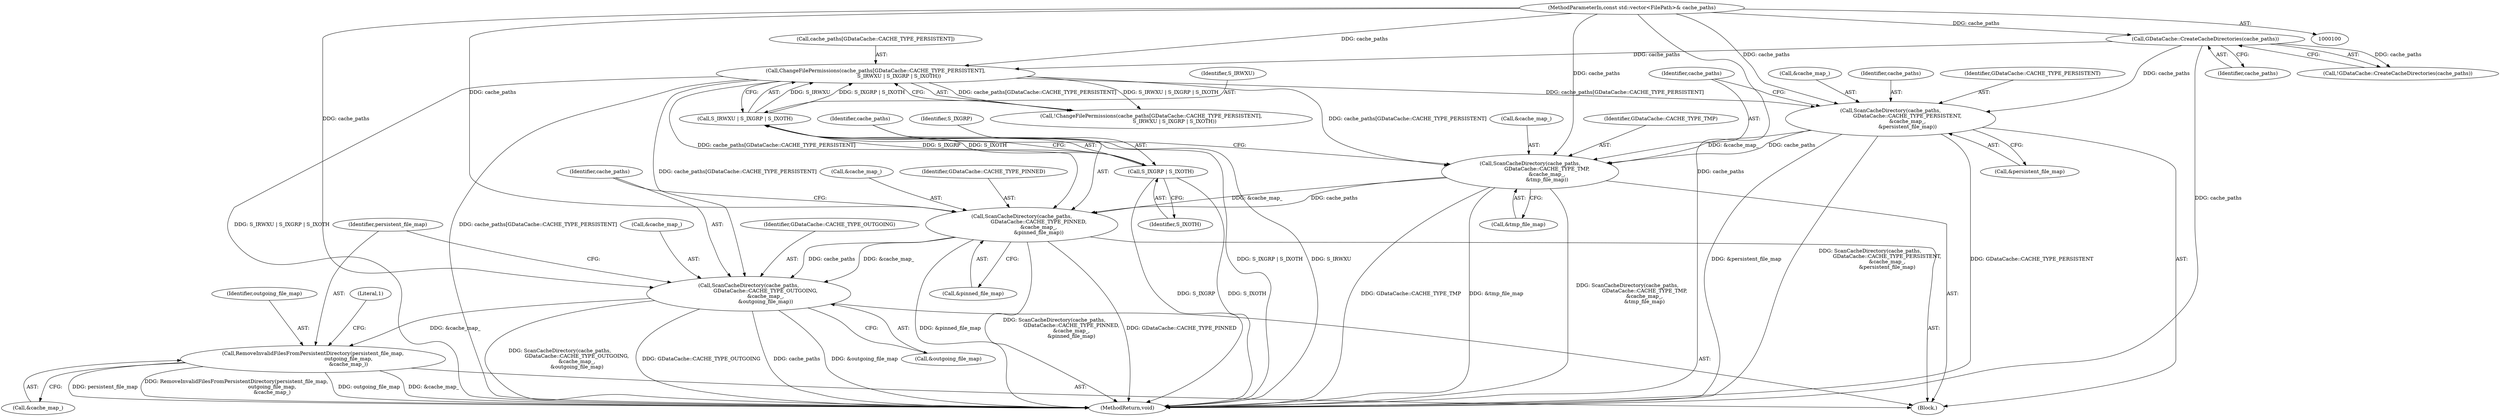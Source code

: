 digraph "1_Chrome_baef1ffd73db183ca50c854e1779ed7f6e5100a8_3@API" {
"1000167" [label="(Call,RemoveInvalidFilesFromPersistentDirectory(persistent_file_map,\n                                            outgoing_file_map,\n                                            &cache_map_))"];
"1000160" [label="(Call,ScanCacheDirectory(cache_paths,\n                     GDataCache::CACHE_TYPE_OUTGOING,\n                     &cache_map_,\n                     &outgoing_file_map))"];
"1000152" [label="(Call,ScanCacheDirectory(cache_paths,\n                     GDataCache::CACHE_TYPE_PINNED,\n                     &cache_map_,\n                     &pinned_file_map))"];
"1000121" [label="(Call,ChangeFilePermissions(cache_paths[GDataCache::CACHE_TYPE_PERSISTENT],\n                             S_IRWXU | S_IXGRP | S_IXOTH))"];
"1000116" [label="(Call,GDataCache::CreateCacheDirectories(cache_paths))"];
"1000101" [label="(MethodParameterIn,const std::vector<FilePath>& cache_paths)"];
"1000125" [label="(Call,S_IRWXU | S_IXGRP | S_IXOTH)"];
"1000127" [label="(Call,S_IXGRP | S_IXOTH)"];
"1000144" [label="(Call,ScanCacheDirectory(cache_paths,\n                     GDataCache::CACHE_TYPE_TMP,\n                     &cache_map_,\n                     &tmp_file_map))"];
"1000136" [label="(Call,ScanCacheDirectory(cache_paths,\n                     GDataCache::CACHE_TYPE_PERSISTENT,\n                     &cache_map_,\n                     &persistent_file_map))"];
"1000139" [label="(Call,&cache_map_)"];
"1000126" [label="(Identifier,S_IRWXU)"];
"1000128" [label="(Identifier,S_IXGRP)"];
"1000122" [label="(Call,cache_paths[GDataCache::CACHE_TYPE_PERSISTENT])"];
"1000137" [label="(Identifier,cache_paths)"];
"1000167" [label="(Call,RemoveInvalidFilesFromPersistentDirectory(persistent_file_map,\n                                            outgoing_file_map,\n                                            &cache_map_))"];
"1000157" [label="(Call,&pinned_file_map)"];
"1000155" [label="(Call,&cache_map_)"];
"1000117" [label="(Identifier,cache_paths)"];
"1000141" [label="(Call,&persistent_file_map)"];
"1000165" [label="(Call,&outgoing_file_map)"];
"1000120" [label="(Call,!ChangeFilePermissions(cache_paths[GDataCache::CACHE_TYPE_PERSISTENT],\n                             S_IRWXU | S_IXGRP | S_IXOTH))"];
"1000161" [label="(Identifier,cache_paths)"];
"1000101" [label="(MethodParameterIn,const std::vector<FilePath>& cache_paths)"];
"1000136" [label="(Call,ScanCacheDirectory(cache_paths,\n                     GDataCache::CACHE_TYPE_PERSISTENT,\n                     &cache_map_,\n                     &persistent_file_map))"];
"1000138" [label="(Identifier,GDataCache::CACHE_TYPE_PERSISTENT)"];
"1000160" [label="(Call,ScanCacheDirectory(cache_paths,\n                     GDataCache::CACHE_TYPE_OUTGOING,\n                     &cache_map_,\n                     &outgoing_file_map))"];
"1000169" [label="(Identifier,outgoing_file_map)"];
"1000147" [label="(Call,&cache_map_)"];
"1000146" [label="(Identifier,GDataCache::CACHE_TYPE_TMP)"];
"1000129" [label="(Identifier,S_IXOTH)"];
"1000153" [label="(Identifier,cache_paths)"];
"1000125" [label="(Call,S_IRWXU | S_IXGRP | S_IXOTH)"];
"1000162" [label="(Identifier,GDataCache::CACHE_TYPE_OUTGOING)"];
"1000127" [label="(Call,S_IXGRP | S_IXOTH)"];
"1000168" [label="(Identifier,persistent_file_map)"];
"1000163" [label="(Call,&cache_map_)"];
"1000102" [label="(Block,)"];
"1000149" [label="(Call,&tmp_file_map)"];
"1000116" [label="(Call,GDataCache::CreateCacheDirectories(cache_paths))"];
"1000154" [label="(Identifier,GDataCache::CACHE_TYPE_PINNED)"];
"1000115" [label="(Call,!GDataCache::CreateCacheDirectories(cache_paths))"];
"1000176" [label="(MethodReturn,void)"];
"1000170" [label="(Call,&cache_map_)"];
"1000174" [label="(Literal,1)"];
"1000152" [label="(Call,ScanCacheDirectory(cache_paths,\n                     GDataCache::CACHE_TYPE_PINNED,\n                     &cache_map_,\n                     &pinned_file_map))"];
"1000145" [label="(Identifier,cache_paths)"];
"1000121" [label="(Call,ChangeFilePermissions(cache_paths[GDataCache::CACHE_TYPE_PERSISTENT],\n                             S_IRWXU | S_IXGRP | S_IXOTH))"];
"1000144" [label="(Call,ScanCacheDirectory(cache_paths,\n                     GDataCache::CACHE_TYPE_TMP,\n                     &cache_map_,\n                     &tmp_file_map))"];
"1000167" -> "1000102"  [label="AST: "];
"1000167" -> "1000170"  [label="CFG: "];
"1000168" -> "1000167"  [label="AST: "];
"1000169" -> "1000167"  [label="AST: "];
"1000170" -> "1000167"  [label="AST: "];
"1000174" -> "1000167"  [label="CFG: "];
"1000167" -> "1000176"  [label="DDG: outgoing_file_map"];
"1000167" -> "1000176"  [label="DDG: &cache_map_"];
"1000167" -> "1000176"  [label="DDG: persistent_file_map"];
"1000167" -> "1000176"  [label="DDG: RemoveInvalidFilesFromPersistentDirectory(persistent_file_map,\n                                            outgoing_file_map,\n                                            &cache_map_)"];
"1000160" -> "1000167"  [label="DDG: &cache_map_"];
"1000160" -> "1000102"  [label="AST: "];
"1000160" -> "1000165"  [label="CFG: "];
"1000161" -> "1000160"  [label="AST: "];
"1000162" -> "1000160"  [label="AST: "];
"1000163" -> "1000160"  [label="AST: "];
"1000165" -> "1000160"  [label="AST: "];
"1000168" -> "1000160"  [label="CFG: "];
"1000160" -> "1000176"  [label="DDG: ScanCacheDirectory(cache_paths,\n                     GDataCache::CACHE_TYPE_OUTGOING,\n                     &cache_map_,\n                     &outgoing_file_map)"];
"1000160" -> "1000176"  [label="DDG: GDataCache::CACHE_TYPE_OUTGOING"];
"1000160" -> "1000176"  [label="DDG: cache_paths"];
"1000160" -> "1000176"  [label="DDG: &outgoing_file_map"];
"1000152" -> "1000160"  [label="DDG: cache_paths"];
"1000152" -> "1000160"  [label="DDG: &cache_map_"];
"1000121" -> "1000160"  [label="DDG: cache_paths[GDataCache::CACHE_TYPE_PERSISTENT]"];
"1000101" -> "1000160"  [label="DDG: cache_paths"];
"1000152" -> "1000102"  [label="AST: "];
"1000152" -> "1000157"  [label="CFG: "];
"1000153" -> "1000152"  [label="AST: "];
"1000154" -> "1000152"  [label="AST: "];
"1000155" -> "1000152"  [label="AST: "];
"1000157" -> "1000152"  [label="AST: "];
"1000161" -> "1000152"  [label="CFG: "];
"1000152" -> "1000176"  [label="DDG: &pinned_file_map"];
"1000152" -> "1000176"  [label="DDG: ScanCacheDirectory(cache_paths,\n                     GDataCache::CACHE_TYPE_PINNED,\n                     &cache_map_,\n                     &pinned_file_map)"];
"1000152" -> "1000176"  [label="DDG: GDataCache::CACHE_TYPE_PINNED"];
"1000121" -> "1000152"  [label="DDG: cache_paths[GDataCache::CACHE_TYPE_PERSISTENT]"];
"1000144" -> "1000152"  [label="DDG: cache_paths"];
"1000144" -> "1000152"  [label="DDG: &cache_map_"];
"1000101" -> "1000152"  [label="DDG: cache_paths"];
"1000121" -> "1000120"  [label="AST: "];
"1000121" -> "1000125"  [label="CFG: "];
"1000122" -> "1000121"  [label="AST: "];
"1000125" -> "1000121"  [label="AST: "];
"1000120" -> "1000121"  [label="CFG: "];
"1000121" -> "1000176"  [label="DDG: S_IRWXU | S_IXGRP | S_IXOTH"];
"1000121" -> "1000176"  [label="DDG: cache_paths[GDataCache::CACHE_TYPE_PERSISTENT]"];
"1000121" -> "1000120"  [label="DDG: cache_paths[GDataCache::CACHE_TYPE_PERSISTENT]"];
"1000121" -> "1000120"  [label="DDG: S_IRWXU | S_IXGRP | S_IXOTH"];
"1000116" -> "1000121"  [label="DDG: cache_paths"];
"1000101" -> "1000121"  [label="DDG: cache_paths"];
"1000125" -> "1000121"  [label="DDG: S_IRWXU"];
"1000125" -> "1000121"  [label="DDG: S_IXGRP | S_IXOTH"];
"1000121" -> "1000136"  [label="DDG: cache_paths[GDataCache::CACHE_TYPE_PERSISTENT]"];
"1000121" -> "1000144"  [label="DDG: cache_paths[GDataCache::CACHE_TYPE_PERSISTENT]"];
"1000116" -> "1000115"  [label="AST: "];
"1000116" -> "1000117"  [label="CFG: "];
"1000117" -> "1000116"  [label="AST: "];
"1000115" -> "1000116"  [label="CFG: "];
"1000116" -> "1000176"  [label="DDG: cache_paths"];
"1000116" -> "1000115"  [label="DDG: cache_paths"];
"1000101" -> "1000116"  [label="DDG: cache_paths"];
"1000116" -> "1000136"  [label="DDG: cache_paths"];
"1000101" -> "1000100"  [label="AST: "];
"1000101" -> "1000176"  [label="DDG: cache_paths"];
"1000101" -> "1000136"  [label="DDG: cache_paths"];
"1000101" -> "1000144"  [label="DDG: cache_paths"];
"1000125" -> "1000127"  [label="CFG: "];
"1000126" -> "1000125"  [label="AST: "];
"1000127" -> "1000125"  [label="AST: "];
"1000125" -> "1000176"  [label="DDG: S_IXGRP | S_IXOTH"];
"1000125" -> "1000176"  [label="DDG: S_IRWXU"];
"1000127" -> "1000125"  [label="DDG: S_IXGRP"];
"1000127" -> "1000125"  [label="DDG: S_IXOTH"];
"1000127" -> "1000129"  [label="CFG: "];
"1000128" -> "1000127"  [label="AST: "];
"1000129" -> "1000127"  [label="AST: "];
"1000127" -> "1000176"  [label="DDG: S_IXOTH"];
"1000127" -> "1000176"  [label="DDG: S_IXGRP"];
"1000144" -> "1000102"  [label="AST: "];
"1000144" -> "1000149"  [label="CFG: "];
"1000145" -> "1000144"  [label="AST: "];
"1000146" -> "1000144"  [label="AST: "];
"1000147" -> "1000144"  [label="AST: "];
"1000149" -> "1000144"  [label="AST: "];
"1000153" -> "1000144"  [label="CFG: "];
"1000144" -> "1000176"  [label="DDG: &tmp_file_map"];
"1000144" -> "1000176"  [label="DDG: ScanCacheDirectory(cache_paths,\n                     GDataCache::CACHE_TYPE_TMP,\n                     &cache_map_,\n                     &tmp_file_map)"];
"1000144" -> "1000176"  [label="DDG: GDataCache::CACHE_TYPE_TMP"];
"1000136" -> "1000144"  [label="DDG: cache_paths"];
"1000136" -> "1000144"  [label="DDG: &cache_map_"];
"1000136" -> "1000102"  [label="AST: "];
"1000136" -> "1000141"  [label="CFG: "];
"1000137" -> "1000136"  [label="AST: "];
"1000138" -> "1000136"  [label="AST: "];
"1000139" -> "1000136"  [label="AST: "];
"1000141" -> "1000136"  [label="AST: "];
"1000145" -> "1000136"  [label="CFG: "];
"1000136" -> "1000176"  [label="DDG: &persistent_file_map"];
"1000136" -> "1000176"  [label="DDG: ScanCacheDirectory(cache_paths,\n                     GDataCache::CACHE_TYPE_PERSISTENT,\n                     &cache_map_,\n                     &persistent_file_map)"];
"1000136" -> "1000176"  [label="DDG: GDataCache::CACHE_TYPE_PERSISTENT"];
}
